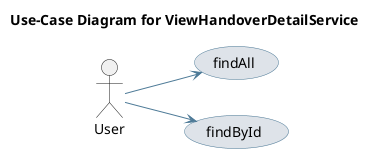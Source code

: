 @startuml
skinparam usecase {
 BackgroundColor #DEE3E9 
 BorderColor #4D7A97 
 ArrowColor #4D7A97 
}
left to right direction
title Use-Case Diagram for ViewHandoverDetailService

actor User
usecase "findAll" as UC_findAll
User --> UC_findAll
usecase "findById" as UC_findById
User --> UC_findById
@enduml